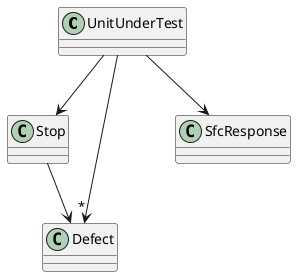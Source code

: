 @startuml

class UnitUnderTest {}
 UnitUnderTest --> Stop
 UnitUnderTest --> "*" Defect
 UnitUnderTest --> SfcResponse

class Stop {}
Stop --> Defect

class SfcResponse {}


@enduml